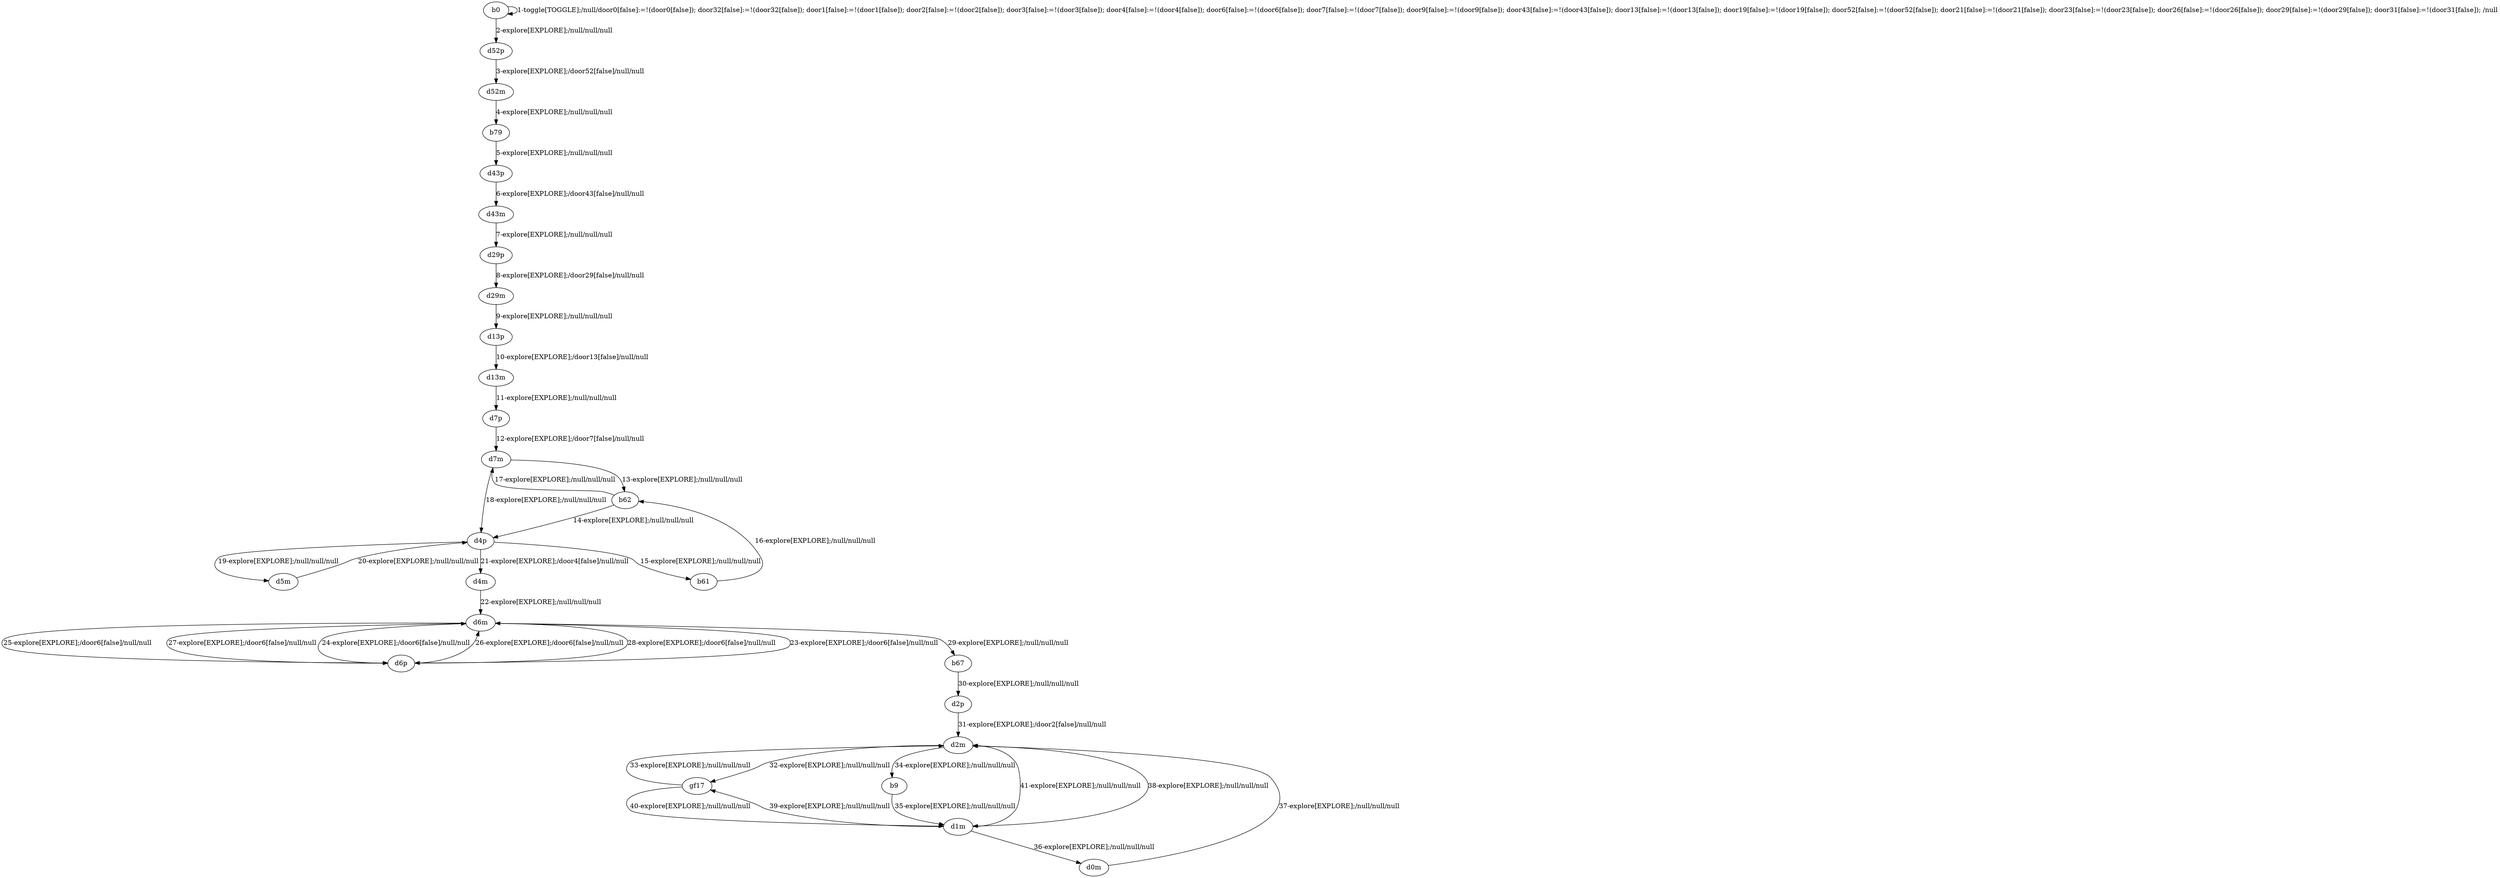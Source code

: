 # Total number of goals covered by this test: 1
# d1m --> d2m

digraph g {
"b0" -> "b0" [label = "1-toggle[TOGGLE];/null/door0[false]:=!(door0[false]); door32[false]:=!(door32[false]); door1[false]:=!(door1[false]); door2[false]:=!(door2[false]); door3[false]:=!(door3[false]); door4[false]:=!(door4[false]); door6[false]:=!(door6[false]); door7[false]:=!(door7[false]); door9[false]:=!(door9[false]); door43[false]:=!(door43[false]); door13[false]:=!(door13[false]); door19[false]:=!(door19[false]); door52[false]:=!(door52[false]); door21[false]:=!(door21[false]); door23[false]:=!(door23[false]); door26[false]:=!(door26[false]); door29[false]:=!(door29[false]); door31[false]:=!(door31[false]); /null"];
"b0" -> "d52p" [label = "2-explore[EXPLORE];/null/null/null"];
"d52p" -> "d52m" [label = "3-explore[EXPLORE];/door52[false]/null/null"];
"d52m" -> "b79" [label = "4-explore[EXPLORE];/null/null/null"];
"b79" -> "d43p" [label = "5-explore[EXPLORE];/null/null/null"];
"d43p" -> "d43m" [label = "6-explore[EXPLORE];/door43[false]/null/null"];
"d43m" -> "d29p" [label = "7-explore[EXPLORE];/null/null/null"];
"d29p" -> "d29m" [label = "8-explore[EXPLORE];/door29[false]/null/null"];
"d29m" -> "d13p" [label = "9-explore[EXPLORE];/null/null/null"];
"d13p" -> "d13m" [label = "10-explore[EXPLORE];/door13[false]/null/null"];
"d13m" -> "d7p" [label = "11-explore[EXPLORE];/null/null/null"];
"d7p" -> "d7m" [label = "12-explore[EXPLORE];/door7[false]/null/null"];
"d7m" -> "b62" [label = "13-explore[EXPLORE];/null/null/null"];
"b62" -> "d4p" [label = "14-explore[EXPLORE];/null/null/null"];
"d4p" -> "b61" [label = "15-explore[EXPLORE];/null/null/null"];
"b61" -> "b62" [label = "16-explore[EXPLORE];/null/null/null"];
"b62" -> "d7m" [label = "17-explore[EXPLORE];/null/null/null"];
"d7m" -> "d4p" [label = "18-explore[EXPLORE];/null/null/null"];
"d4p" -> "d5m" [label = "19-explore[EXPLORE];/null/null/null"];
"d5m" -> "d4p" [label = "20-explore[EXPLORE];/null/null/null"];
"d4p" -> "d4m" [label = "21-explore[EXPLORE];/door4[false]/null/null"];
"d4m" -> "d6m" [label = "22-explore[EXPLORE];/null/null/null"];
"d6m" -> "d6p" [label = "23-explore[EXPLORE];/door6[false]/null/null"];
"d6p" -> "d6m" [label = "24-explore[EXPLORE];/door6[false]/null/null"];
"d6m" -> "d6p" [label = "25-explore[EXPLORE];/door6[false]/null/null"];
"d6p" -> "d6m" [label = "26-explore[EXPLORE];/door6[false]/null/null"];
"d6m" -> "d6p" [label = "27-explore[EXPLORE];/door6[false]/null/null"];
"d6p" -> "d6m" [label = "28-explore[EXPLORE];/door6[false]/null/null"];
"d6m" -> "b67" [label = "29-explore[EXPLORE];/null/null/null"];
"b67" -> "d2p" [label = "30-explore[EXPLORE];/null/null/null"];
"d2p" -> "d2m" [label = "31-explore[EXPLORE];/door2[false]/null/null"];
"d2m" -> "gf17" [label = "32-explore[EXPLORE];/null/null/null"];
"gf17" -> "d2m" [label = "33-explore[EXPLORE];/null/null/null"];
"d2m" -> "b9" [label = "34-explore[EXPLORE];/null/null/null"];
"b9" -> "d1m" [label = "35-explore[EXPLORE];/null/null/null"];
"d1m" -> "d0m" [label = "36-explore[EXPLORE];/null/null/null"];
"d0m" -> "d2m" [label = "37-explore[EXPLORE];/null/null/null"];
"d2m" -> "d1m" [label = "38-explore[EXPLORE];/null/null/null"];
"d1m" -> "gf17" [label = "39-explore[EXPLORE];/null/null/null"];
"gf17" -> "d1m" [label = "40-explore[EXPLORE];/null/null/null"];
"d1m" -> "d2m" [label = "41-explore[EXPLORE];/null/null/null"];
}